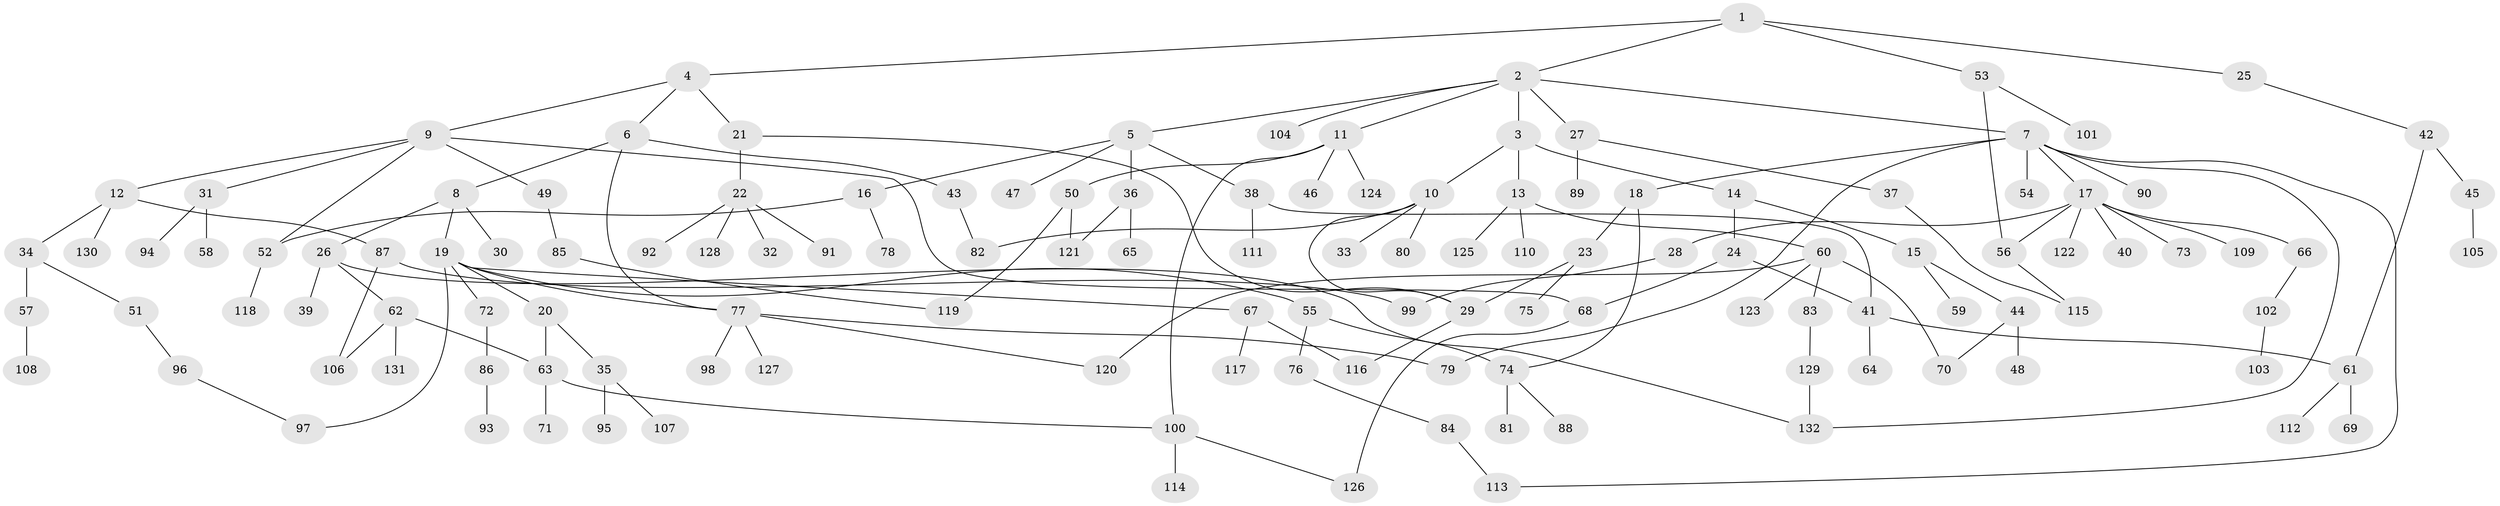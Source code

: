 // Generated by graph-tools (version 1.1) at 2025/41/03/09/25 04:41:50]
// undirected, 132 vertices, 157 edges
graph export_dot {
graph [start="1"]
  node [color=gray90,style=filled];
  1;
  2;
  3;
  4;
  5;
  6;
  7;
  8;
  9;
  10;
  11;
  12;
  13;
  14;
  15;
  16;
  17;
  18;
  19;
  20;
  21;
  22;
  23;
  24;
  25;
  26;
  27;
  28;
  29;
  30;
  31;
  32;
  33;
  34;
  35;
  36;
  37;
  38;
  39;
  40;
  41;
  42;
  43;
  44;
  45;
  46;
  47;
  48;
  49;
  50;
  51;
  52;
  53;
  54;
  55;
  56;
  57;
  58;
  59;
  60;
  61;
  62;
  63;
  64;
  65;
  66;
  67;
  68;
  69;
  70;
  71;
  72;
  73;
  74;
  75;
  76;
  77;
  78;
  79;
  80;
  81;
  82;
  83;
  84;
  85;
  86;
  87;
  88;
  89;
  90;
  91;
  92;
  93;
  94;
  95;
  96;
  97;
  98;
  99;
  100;
  101;
  102;
  103;
  104;
  105;
  106;
  107;
  108;
  109;
  110;
  111;
  112;
  113;
  114;
  115;
  116;
  117;
  118;
  119;
  120;
  121;
  122;
  123;
  124;
  125;
  126;
  127;
  128;
  129;
  130;
  131;
  132;
  1 -- 2;
  1 -- 4;
  1 -- 25;
  1 -- 53;
  2 -- 3;
  2 -- 5;
  2 -- 7;
  2 -- 11;
  2 -- 27;
  2 -- 104;
  3 -- 10;
  3 -- 13;
  3 -- 14;
  4 -- 6;
  4 -- 9;
  4 -- 21;
  5 -- 16;
  5 -- 36;
  5 -- 38;
  5 -- 47;
  6 -- 8;
  6 -- 43;
  6 -- 77;
  7 -- 17;
  7 -- 18;
  7 -- 54;
  7 -- 90;
  7 -- 132;
  7 -- 79;
  7 -- 113;
  8 -- 19;
  8 -- 26;
  8 -- 30;
  9 -- 12;
  9 -- 31;
  9 -- 49;
  9 -- 52;
  9 -- 68;
  10 -- 33;
  10 -- 80;
  10 -- 82;
  10 -- 29;
  11 -- 46;
  11 -- 50;
  11 -- 124;
  11 -- 100;
  12 -- 34;
  12 -- 87;
  12 -- 130;
  13 -- 60;
  13 -- 110;
  13 -- 125;
  14 -- 15;
  14 -- 24;
  15 -- 44;
  15 -- 59;
  16 -- 78;
  16 -- 52;
  17 -- 28;
  17 -- 40;
  17 -- 66;
  17 -- 73;
  17 -- 109;
  17 -- 122;
  17 -- 56;
  18 -- 23;
  18 -- 74;
  19 -- 20;
  19 -- 55;
  19 -- 67;
  19 -- 72;
  19 -- 97;
  19 -- 77;
  20 -- 35;
  20 -- 63;
  21 -- 22;
  21 -- 29;
  22 -- 32;
  22 -- 91;
  22 -- 92;
  22 -- 128;
  23 -- 29;
  23 -- 75;
  24 -- 68;
  24 -- 41;
  25 -- 42;
  26 -- 39;
  26 -- 62;
  26 -- 132;
  27 -- 37;
  27 -- 89;
  28 -- 99;
  29 -- 116;
  31 -- 58;
  31 -- 94;
  34 -- 51;
  34 -- 57;
  35 -- 95;
  35 -- 107;
  36 -- 65;
  36 -- 121;
  37 -- 115;
  38 -- 41;
  38 -- 111;
  41 -- 64;
  41 -- 61;
  42 -- 45;
  42 -- 61;
  43 -- 82;
  44 -- 48;
  44 -- 70;
  45 -- 105;
  49 -- 85;
  50 -- 119;
  50 -- 121;
  51 -- 96;
  52 -- 118;
  53 -- 56;
  53 -- 101;
  55 -- 76;
  55 -- 74;
  56 -- 115;
  57 -- 108;
  60 -- 70;
  60 -- 83;
  60 -- 123;
  60 -- 120;
  61 -- 69;
  61 -- 112;
  62 -- 63;
  62 -- 131;
  62 -- 106;
  63 -- 71;
  63 -- 100;
  66 -- 102;
  67 -- 117;
  67 -- 116;
  68 -- 126;
  72 -- 86;
  74 -- 81;
  74 -- 88;
  76 -- 84;
  77 -- 79;
  77 -- 98;
  77 -- 120;
  77 -- 127;
  83 -- 129;
  84 -- 113;
  85 -- 119;
  86 -- 93;
  87 -- 99;
  87 -- 106;
  96 -- 97;
  100 -- 114;
  100 -- 126;
  102 -- 103;
  129 -- 132;
}

